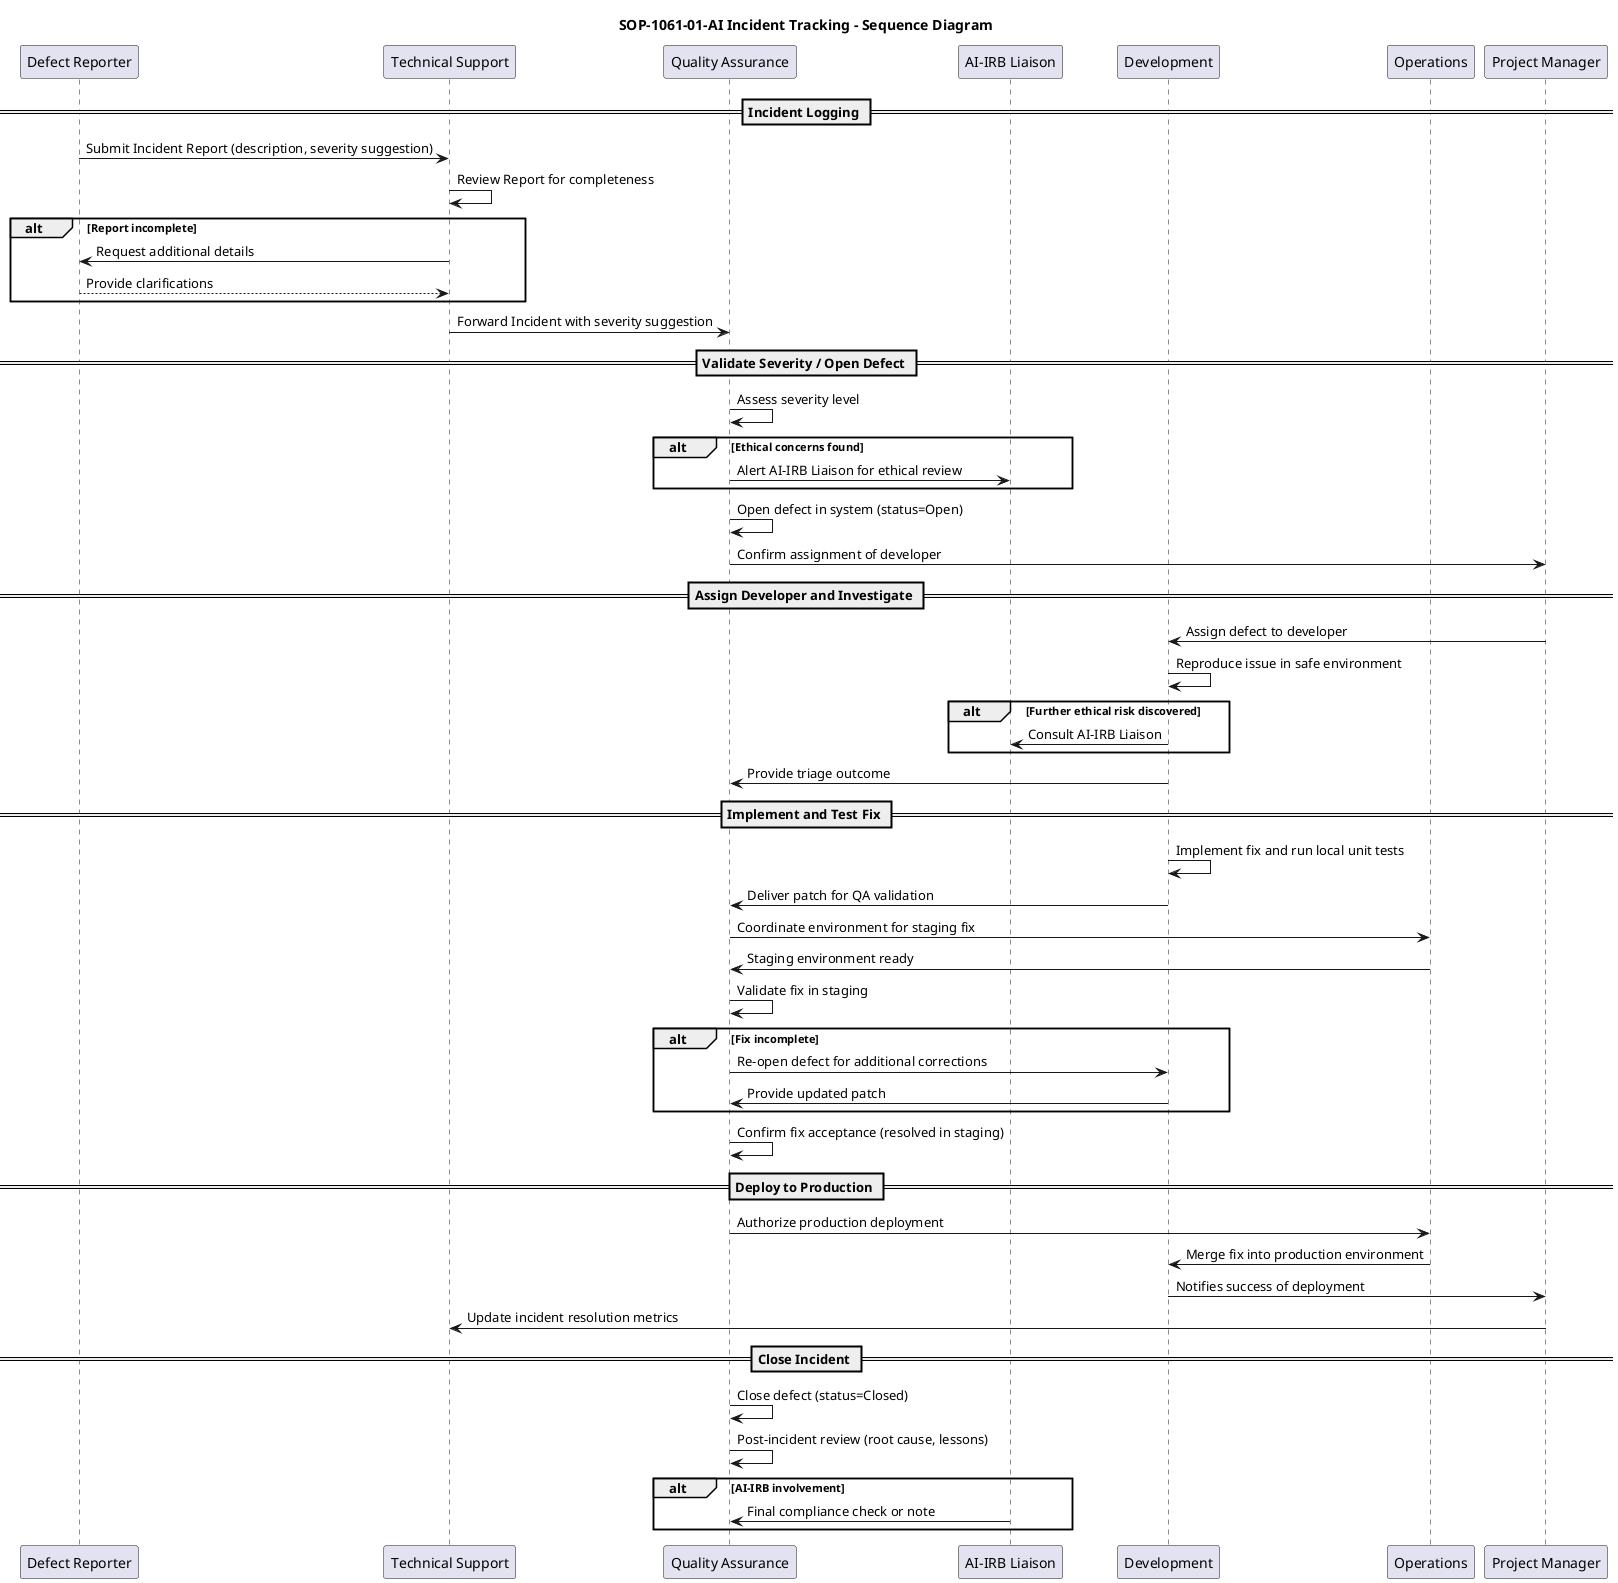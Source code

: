 @startuml
title SOP-1061-01-AI Incident Tracking - Sequence Diagram

participant "Defect Reporter" as DR
participant "Technical Support" as TS
participant "Quality Assurance" as QA
participant "AI-IRB Liaison" as IRB
participant "Development" as DEV
participant "Operations" as OPS
participant "Project Manager" as PM

== Incident Logging ==
DR -> TS: Submit Incident Report (description, severity suggestion)
TS -> TS: Review Report for completeness
alt Report incomplete
  TS -> DR: Request additional details
  DR --> TS: Provide clarifications
end

TS -> QA: Forward Incident with severity suggestion

== Validate Severity / Open Defect ==
QA -> QA: Assess severity level
alt Ethical concerns found
  QA -> IRB: Alert AI-IRB Liaison for ethical review
end
QA -> QA: Open defect in system (status=Open)
QA -> PM: Confirm assignment of developer

== Assign Developer and Investigate ==
PM -> DEV: Assign defect to developer
DEV -> DEV: Reproduce issue in safe environment
alt Further ethical risk discovered
  DEV -> IRB: Consult AI-IRB Liaison
end
DEV -> QA: Provide triage outcome

== Implement and Test Fix ==
DEV -> DEV: Implement fix and run local unit tests
DEV -> QA: Deliver patch for QA validation
QA -> OPS: Coordinate environment for staging fix
OPS -> QA: Staging environment ready
QA -> QA: Validate fix in staging
alt Fix incomplete
  QA -> DEV: Re-open defect for additional corrections
  DEV -> QA: Provide updated patch
end
QA -> QA: Confirm fix acceptance (resolved in staging)

== Deploy to Production ==
QA -> OPS: Authorize production deployment
OPS -> DEV: Merge fix into production environment
DEV -> PM: Notifies success of deployment
PM -> TS: Update incident resolution metrics

== Close Incident ==
QA -> QA: Close defect (status=Closed)
QA -> QA: Post-incident review (root cause, lessons)
alt AI-IRB involvement
  IRB -> QA: Final compliance check or note
end

@enduml
